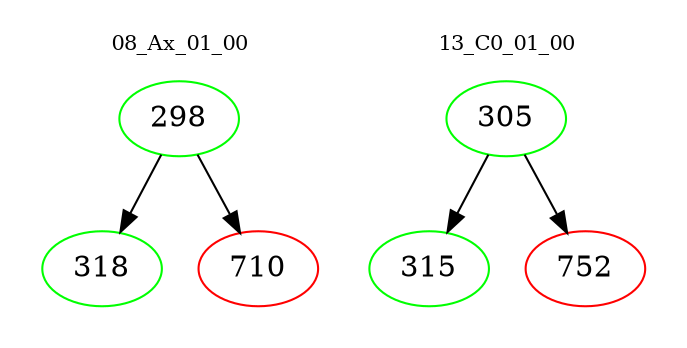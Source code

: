 digraph{
subgraph cluster_0 {
color = white
label = "08_Ax_01_00";
fontsize=10;
T0_298 [label="298", color="green"]
T0_298 -> T0_318 [color="black"]
T0_318 [label="318", color="green"]
T0_298 -> T0_710 [color="black"]
T0_710 [label="710", color="red"]
}
subgraph cluster_1 {
color = white
label = "13_C0_01_00";
fontsize=10;
T1_305 [label="305", color="green"]
T1_305 -> T1_315 [color="black"]
T1_315 [label="315", color="green"]
T1_305 -> T1_752 [color="black"]
T1_752 [label="752", color="red"]
}
}
